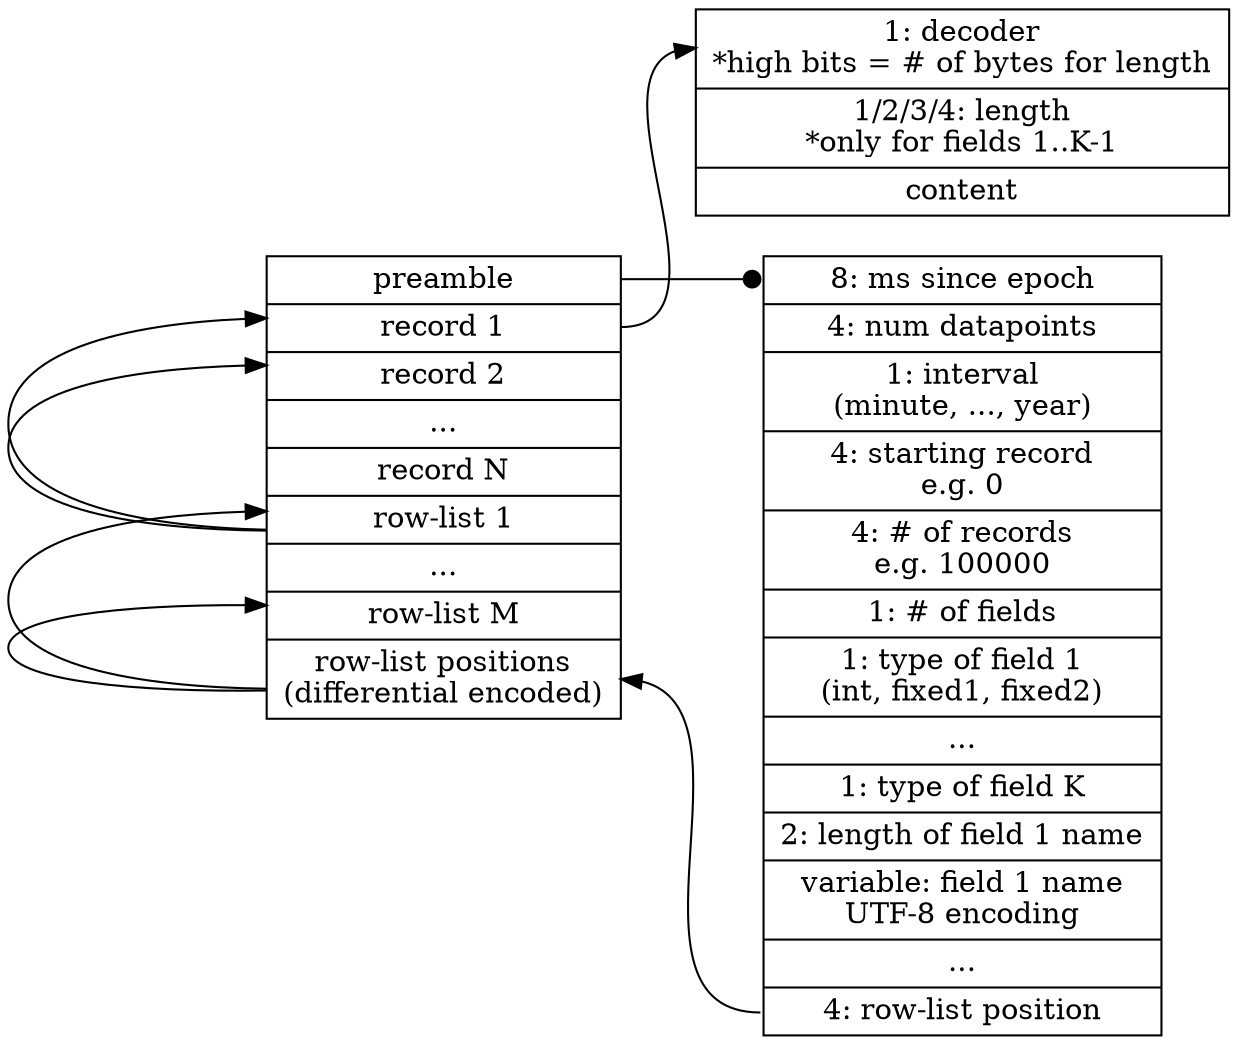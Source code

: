 digraph structs {
  node [shape=record];
  rankdir=LR;

  composite [ label ="<preamble> preamble |
  <record1> record 1 |
  <record2> record 2 |
  ... |
  record N |
  <rowlist1> row-list 1 |
  ... |
  <rowlistm> row-list M |
  <rowlistpos> row-list positions\n(differential encoded)

  " ];

  preamble [ label="<epoch> 8: ms since epoch |
  4: num datapoints |
  1: interval\n(minute, ..., year) |
  4: starting record\ne.g. 0 |
  4: # of records\ne.g. 100000 |
  1: # of fields |
  1: type of field 1\n(int, fixed1, fixed2) |
  ... |
  1: type of field K |
  2: length of field 1 name |
  variable: field 1 name\nUTF-8 encoding |
  ... |
  <rowlistpos> 4: row-list position
  " ];

  record [ label = "<decoder>1: decoder\n*high bits = # of bytes for length |
  1/2/3/4: length\n*only for fields 1..K-1 |
  content
  " ];

  composite:preamble -> preamble:epoch [arrowhead=dot];

  preamble:rowlistpos -> composite:rowlistpos;

  composite:rowlistpos -> composite:rowlist1;
  composite:rowlistpos -> composite:rowlistm;

  composite:record1 -> record:decoder;
  composite:rowlist1 -> composite:record1;
  composite:rowlist1 -> composite:record2;
}
